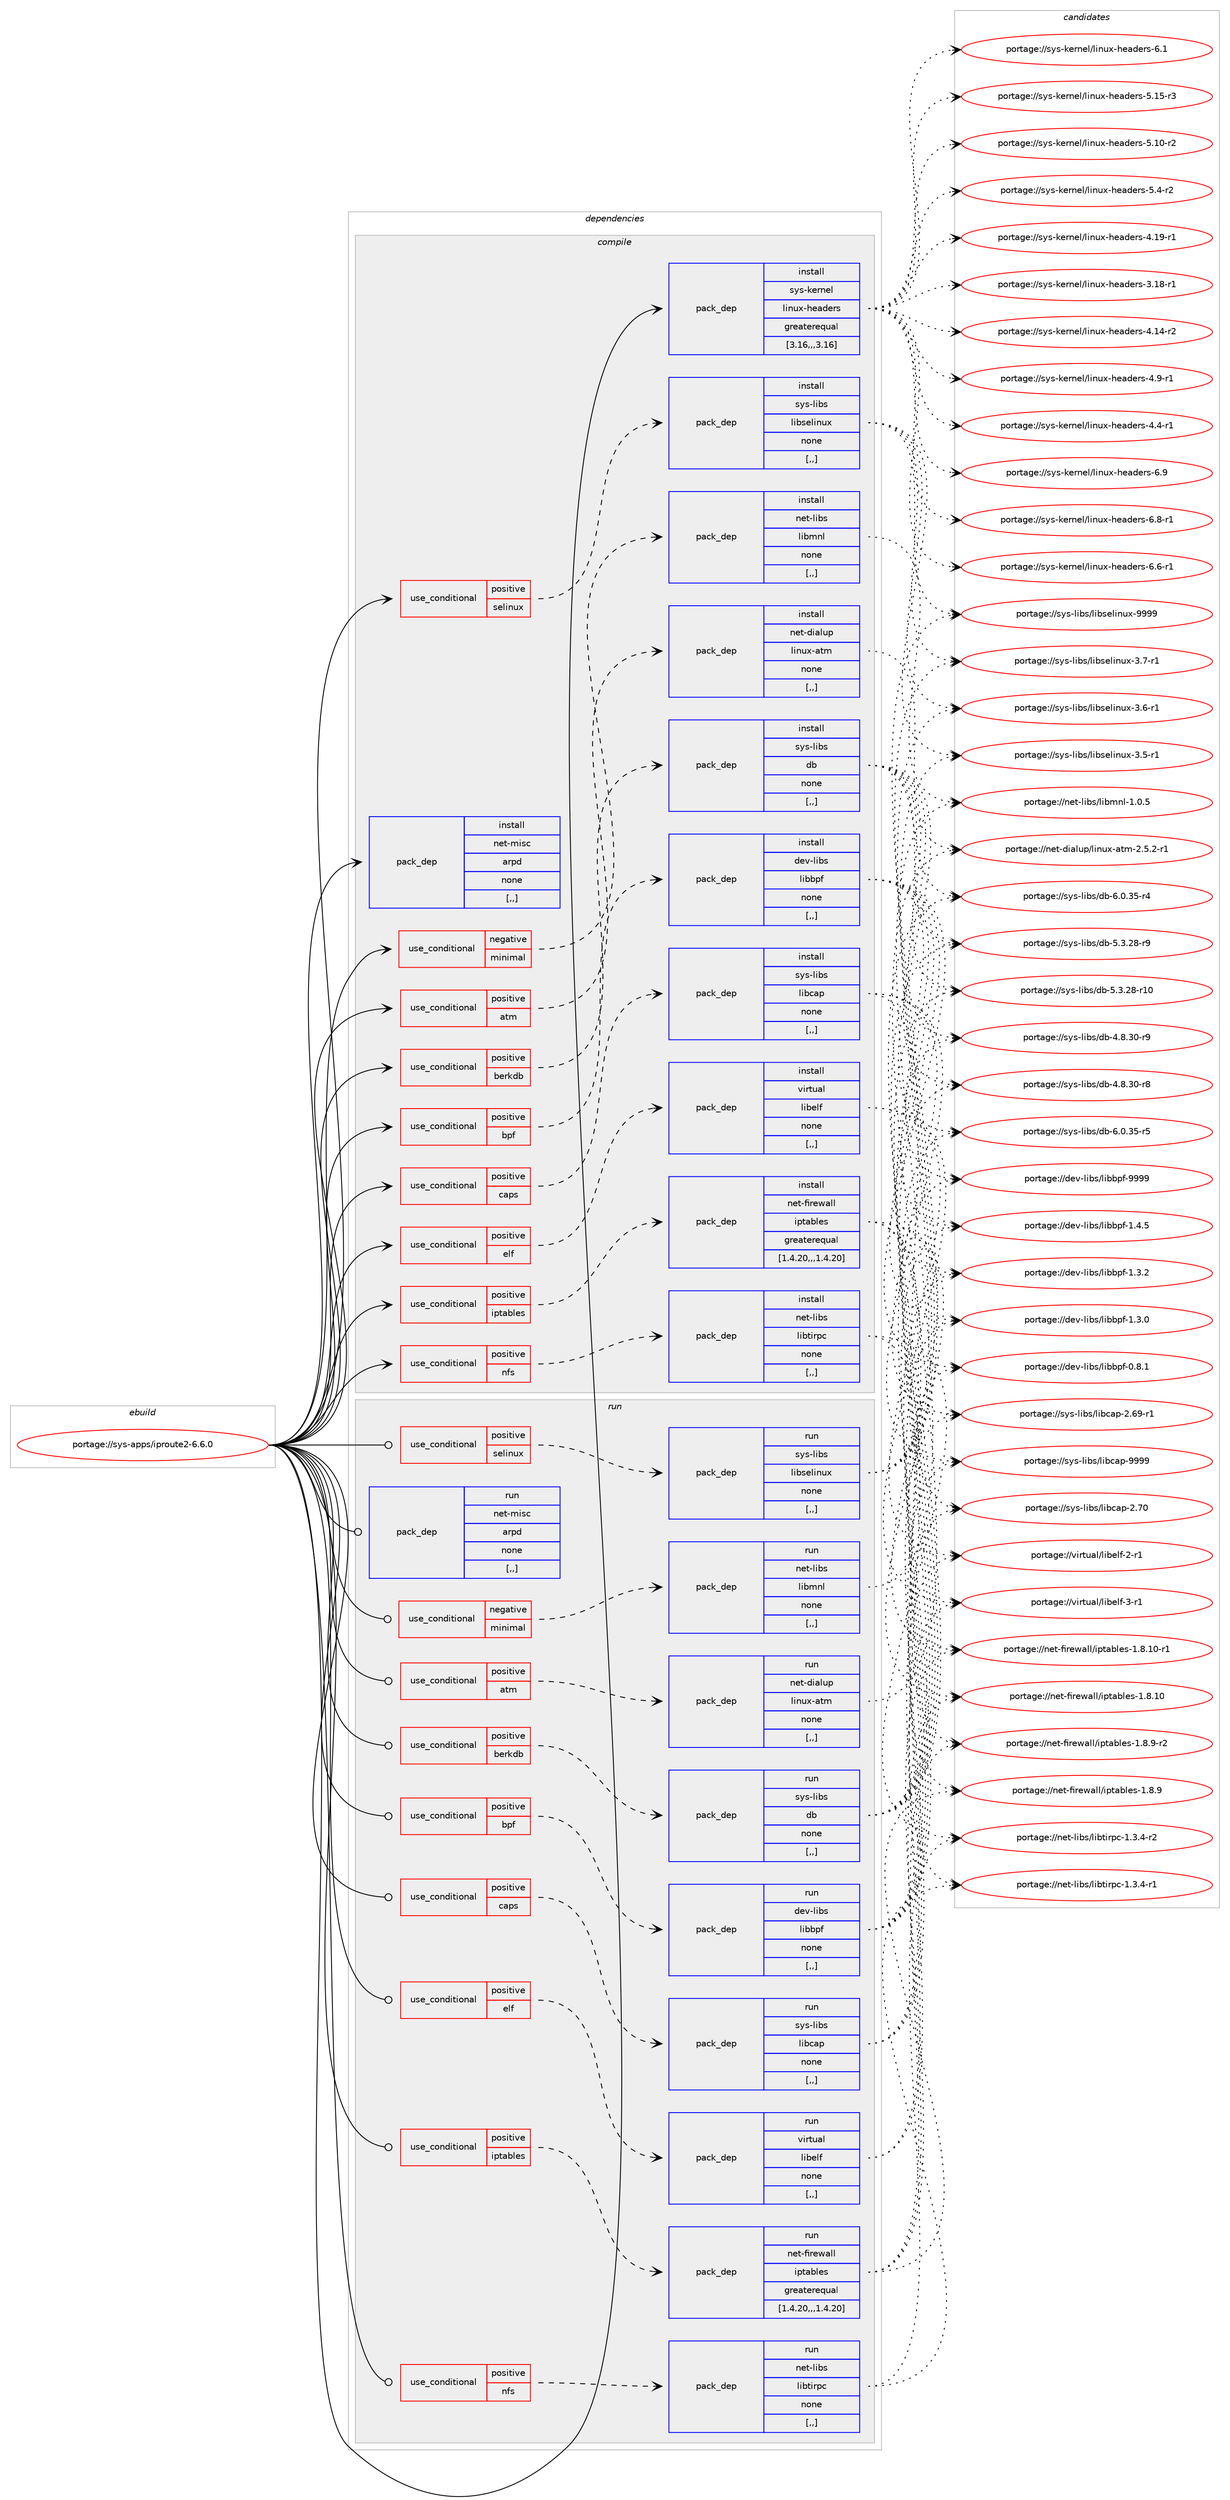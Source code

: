 digraph prolog {

# *************
# Graph options
# *************

newrank=true;
concentrate=true;
compound=true;
graph [rankdir=LR,fontname=Helvetica,fontsize=10,ranksep=1.5];#, ranksep=2.5, nodesep=0.2];
edge  [arrowhead=vee];
node  [fontname=Helvetica,fontsize=10];

# **********
# The ebuild
# **********

subgraph cluster_leftcol {
color=gray;
label=<<i>ebuild</i>>;
id [label="portage://sys-apps/iproute2-6.6.0", color=red, width=4, href="../sys-apps/iproute2-6.6.0.svg"];
}

# ****************
# The dependencies
# ****************

subgraph cluster_midcol {
color=gray;
label=<<i>dependencies</i>>;
subgraph cluster_compile {
fillcolor="#eeeeee";
style=filled;
label=<<i>compile</i>>;
subgraph cond111346 {
dependency421191 [label=<<TABLE BORDER="0" CELLBORDER="1" CELLSPACING="0" CELLPADDING="4"><TR><TD ROWSPAN="3" CELLPADDING="10">use_conditional</TD></TR><TR><TD>negative</TD></TR><TR><TD>minimal</TD></TR></TABLE>>, shape=none, color=red];
subgraph pack306923 {
dependency421192 [label=<<TABLE BORDER="0" CELLBORDER="1" CELLSPACING="0" CELLPADDING="4" WIDTH="220"><TR><TD ROWSPAN="6" CELLPADDING="30">pack_dep</TD></TR><TR><TD WIDTH="110">install</TD></TR><TR><TD>net-libs</TD></TR><TR><TD>libmnl</TD></TR><TR><TD>none</TD></TR><TR><TD>[,,]</TD></TR></TABLE>>, shape=none, color=blue];
}
dependency421191:e -> dependency421192:w [weight=20,style="dashed",arrowhead="vee"];
}
id:e -> dependency421191:w [weight=20,style="solid",arrowhead="vee"];
subgraph cond111347 {
dependency421193 [label=<<TABLE BORDER="0" CELLBORDER="1" CELLSPACING="0" CELLPADDING="4"><TR><TD ROWSPAN="3" CELLPADDING="10">use_conditional</TD></TR><TR><TD>positive</TD></TR><TR><TD>atm</TD></TR></TABLE>>, shape=none, color=red];
subgraph pack306924 {
dependency421194 [label=<<TABLE BORDER="0" CELLBORDER="1" CELLSPACING="0" CELLPADDING="4" WIDTH="220"><TR><TD ROWSPAN="6" CELLPADDING="30">pack_dep</TD></TR><TR><TD WIDTH="110">install</TD></TR><TR><TD>net-dialup</TD></TR><TR><TD>linux-atm</TD></TR><TR><TD>none</TD></TR><TR><TD>[,,]</TD></TR></TABLE>>, shape=none, color=blue];
}
dependency421193:e -> dependency421194:w [weight=20,style="dashed",arrowhead="vee"];
}
id:e -> dependency421193:w [weight=20,style="solid",arrowhead="vee"];
subgraph cond111348 {
dependency421195 [label=<<TABLE BORDER="0" CELLBORDER="1" CELLSPACING="0" CELLPADDING="4"><TR><TD ROWSPAN="3" CELLPADDING="10">use_conditional</TD></TR><TR><TD>positive</TD></TR><TR><TD>berkdb</TD></TR></TABLE>>, shape=none, color=red];
subgraph pack306925 {
dependency421196 [label=<<TABLE BORDER="0" CELLBORDER="1" CELLSPACING="0" CELLPADDING="4" WIDTH="220"><TR><TD ROWSPAN="6" CELLPADDING="30">pack_dep</TD></TR><TR><TD WIDTH="110">install</TD></TR><TR><TD>sys-libs</TD></TR><TR><TD>db</TD></TR><TR><TD>none</TD></TR><TR><TD>[,,]</TD></TR></TABLE>>, shape=none, color=blue];
}
dependency421195:e -> dependency421196:w [weight=20,style="dashed",arrowhead="vee"];
}
id:e -> dependency421195:w [weight=20,style="solid",arrowhead="vee"];
subgraph cond111349 {
dependency421197 [label=<<TABLE BORDER="0" CELLBORDER="1" CELLSPACING="0" CELLPADDING="4"><TR><TD ROWSPAN="3" CELLPADDING="10">use_conditional</TD></TR><TR><TD>positive</TD></TR><TR><TD>bpf</TD></TR></TABLE>>, shape=none, color=red];
subgraph pack306926 {
dependency421198 [label=<<TABLE BORDER="0" CELLBORDER="1" CELLSPACING="0" CELLPADDING="4" WIDTH="220"><TR><TD ROWSPAN="6" CELLPADDING="30">pack_dep</TD></TR><TR><TD WIDTH="110">install</TD></TR><TR><TD>dev-libs</TD></TR><TR><TD>libbpf</TD></TR><TR><TD>none</TD></TR><TR><TD>[,,]</TD></TR></TABLE>>, shape=none, color=blue];
}
dependency421197:e -> dependency421198:w [weight=20,style="dashed",arrowhead="vee"];
}
id:e -> dependency421197:w [weight=20,style="solid",arrowhead="vee"];
subgraph cond111350 {
dependency421199 [label=<<TABLE BORDER="0" CELLBORDER="1" CELLSPACING="0" CELLPADDING="4"><TR><TD ROWSPAN="3" CELLPADDING="10">use_conditional</TD></TR><TR><TD>positive</TD></TR><TR><TD>caps</TD></TR></TABLE>>, shape=none, color=red];
subgraph pack306927 {
dependency421200 [label=<<TABLE BORDER="0" CELLBORDER="1" CELLSPACING="0" CELLPADDING="4" WIDTH="220"><TR><TD ROWSPAN="6" CELLPADDING="30">pack_dep</TD></TR><TR><TD WIDTH="110">install</TD></TR><TR><TD>sys-libs</TD></TR><TR><TD>libcap</TD></TR><TR><TD>none</TD></TR><TR><TD>[,,]</TD></TR></TABLE>>, shape=none, color=blue];
}
dependency421199:e -> dependency421200:w [weight=20,style="dashed",arrowhead="vee"];
}
id:e -> dependency421199:w [weight=20,style="solid",arrowhead="vee"];
subgraph cond111351 {
dependency421201 [label=<<TABLE BORDER="0" CELLBORDER="1" CELLSPACING="0" CELLPADDING="4"><TR><TD ROWSPAN="3" CELLPADDING="10">use_conditional</TD></TR><TR><TD>positive</TD></TR><TR><TD>elf</TD></TR></TABLE>>, shape=none, color=red];
subgraph pack306928 {
dependency421202 [label=<<TABLE BORDER="0" CELLBORDER="1" CELLSPACING="0" CELLPADDING="4" WIDTH="220"><TR><TD ROWSPAN="6" CELLPADDING="30">pack_dep</TD></TR><TR><TD WIDTH="110">install</TD></TR><TR><TD>virtual</TD></TR><TR><TD>libelf</TD></TR><TR><TD>none</TD></TR><TR><TD>[,,]</TD></TR></TABLE>>, shape=none, color=blue];
}
dependency421201:e -> dependency421202:w [weight=20,style="dashed",arrowhead="vee"];
}
id:e -> dependency421201:w [weight=20,style="solid",arrowhead="vee"];
subgraph cond111352 {
dependency421203 [label=<<TABLE BORDER="0" CELLBORDER="1" CELLSPACING="0" CELLPADDING="4"><TR><TD ROWSPAN="3" CELLPADDING="10">use_conditional</TD></TR><TR><TD>positive</TD></TR><TR><TD>iptables</TD></TR></TABLE>>, shape=none, color=red];
subgraph pack306929 {
dependency421204 [label=<<TABLE BORDER="0" CELLBORDER="1" CELLSPACING="0" CELLPADDING="4" WIDTH="220"><TR><TD ROWSPAN="6" CELLPADDING="30">pack_dep</TD></TR><TR><TD WIDTH="110">install</TD></TR><TR><TD>net-firewall</TD></TR><TR><TD>iptables</TD></TR><TR><TD>greaterequal</TD></TR><TR><TD>[1.4.20,,,1.4.20]</TD></TR></TABLE>>, shape=none, color=blue];
}
dependency421203:e -> dependency421204:w [weight=20,style="dashed",arrowhead="vee"];
}
id:e -> dependency421203:w [weight=20,style="solid",arrowhead="vee"];
subgraph cond111353 {
dependency421205 [label=<<TABLE BORDER="0" CELLBORDER="1" CELLSPACING="0" CELLPADDING="4"><TR><TD ROWSPAN="3" CELLPADDING="10">use_conditional</TD></TR><TR><TD>positive</TD></TR><TR><TD>nfs</TD></TR></TABLE>>, shape=none, color=red];
subgraph pack306930 {
dependency421206 [label=<<TABLE BORDER="0" CELLBORDER="1" CELLSPACING="0" CELLPADDING="4" WIDTH="220"><TR><TD ROWSPAN="6" CELLPADDING="30">pack_dep</TD></TR><TR><TD WIDTH="110">install</TD></TR><TR><TD>net-libs</TD></TR><TR><TD>libtirpc</TD></TR><TR><TD>none</TD></TR><TR><TD>[,,]</TD></TR></TABLE>>, shape=none, color=blue];
}
dependency421205:e -> dependency421206:w [weight=20,style="dashed",arrowhead="vee"];
}
id:e -> dependency421205:w [weight=20,style="solid",arrowhead="vee"];
subgraph cond111354 {
dependency421207 [label=<<TABLE BORDER="0" CELLBORDER="1" CELLSPACING="0" CELLPADDING="4"><TR><TD ROWSPAN="3" CELLPADDING="10">use_conditional</TD></TR><TR><TD>positive</TD></TR><TR><TD>selinux</TD></TR></TABLE>>, shape=none, color=red];
subgraph pack306931 {
dependency421208 [label=<<TABLE BORDER="0" CELLBORDER="1" CELLSPACING="0" CELLPADDING="4" WIDTH="220"><TR><TD ROWSPAN="6" CELLPADDING="30">pack_dep</TD></TR><TR><TD WIDTH="110">install</TD></TR><TR><TD>sys-libs</TD></TR><TR><TD>libselinux</TD></TR><TR><TD>none</TD></TR><TR><TD>[,,]</TD></TR></TABLE>>, shape=none, color=blue];
}
dependency421207:e -> dependency421208:w [weight=20,style="dashed",arrowhead="vee"];
}
id:e -> dependency421207:w [weight=20,style="solid",arrowhead="vee"];
subgraph pack306932 {
dependency421209 [label=<<TABLE BORDER="0" CELLBORDER="1" CELLSPACING="0" CELLPADDING="4" WIDTH="220"><TR><TD ROWSPAN="6" CELLPADDING="30">pack_dep</TD></TR><TR><TD WIDTH="110">install</TD></TR><TR><TD>sys-kernel</TD></TR><TR><TD>linux-headers</TD></TR><TR><TD>greaterequal</TD></TR><TR><TD>[3.16,,,3.16]</TD></TR></TABLE>>, shape=none, color=blue];
}
id:e -> dependency421209:w [weight=20,style="solid",arrowhead="vee"];
subgraph pack306933 {
dependency421210 [label=<<TABLE BORDER="0" CELLBORDER="1" CELLSPACING="0" CELLPADDING="4" WIDTH="220"><TR><TD ROWSPAN="6" CELLPADDING="30">pack_dep</TD></TR><TR><TD WIDTH="110">install</TD></TR><TR><TD>net-misc</TD></TR><TR><TD>arpd</TD></TR><TR><TD>none</TD></TR><TR><TD>[,,]</TD></TR></TABLE>>, shape=none, color=blue];
}
id:e -> dependency421210:w [weight=20,style="solid",arrowhead="vee"];
}
subgraph cluster_compileandrun {
fillcolor="#eeeeee";
style=filled;
label=<<i>compile and run</i>>;
}
subgraph cluster_run {
fillcolor="#eeeeee";
style=filled;
label=<<i>run</i>>;
subgraph cond111355 {
dependency421211 [label=<<TABLE BORDER="0" CELLBORDER="1" CELLSPACING="0" CELLPADDING="4"><TR><TD ROWSPAN="3" CELLPADDING="10">use_conditional</TD></TR><TR><TD>negative</TD></TR><TR><TD>minimal</TD></TR></TABLE>>, shape=none, color=red];
subgraph pack306934 {
dependency421212 [label=<<TABLE BORDER="0" CELLBORDER="1" CELLSPACING="0" CELLPADDING="4" WIDTH="220"><TR><TD ROWSPAN="6" CELLPADDING="30">pack_dep</TD></TR><TR><TD WIDTH="110">run</TD></TR><TR><TD>net-libs</TD></TR><TR><TD>libmnl</TD></TR><TR><TD>none</TD></TR><TR><TD>[,,]</TD></TR></TABLE>>, shape=none, color=blue];
}
dependency421211:e -> dependency421212:w [weight=20,style="dashed",arrowhead="vee"];
}
id:e -> dependency421211:w [weight=20,style="solid",arrowhead="odot"];
subgraph cond111356 {
dependency421213 [label=<<TABLE BORDER="0" CELLBORDER="1" CELLSPACING="0" CELLPADDING="4"><TR><TD ROWSPAN="3" CELLPADDING="10">use_conditional</TD></TR><TR><TD>positive</TD></TR><TR><TD>atm</TD></TR></TABLE>>, shape=none, color=red];
subgraph pack306935 {
dependency421214 [label=<<TABLE BORDER="0" CELLBORDER="1" CELLSPACING="0" CELLPADDING="4" WIDTH="220"><TR><TD ROWSPAN="6" CELLPADDING="30">pack_dep</TD></TR><TR><TD WIDTH="110">run</TD></TR><TR><TD>net-dialup</TD></TR><TR><TD>linux-atm</TD></TR><TR><TD>none</TD></TR><TR><TD>[,,]</TD></TR></TABLE>>, shape=none, color=blue];
}
dependency421213:e -> dependency421214:w [weight=20,style="dashed",arrowhead="vee"];
}
id:e -> dependency421213:w [weight=20,style="solid",arrowhead="odot"];
subgraph cond111357 {
dependency421215 [label=<<TABLE BORDER="0" CELLBORDER="1" CELLSPACING="0" CELLPADDING="4"><TR><TD ROWSPAN="3" CELLPADDING="10">use_conditional</TD></TR><TR><TD>positive</TD></TR><TR><TD>berkdb</TD></TR></TABLE>>, shape=none, color=red];
subgraph pack306936 {
dependency421216 [label=<<TABLE BORDER="0" CELLBORDER="1" CELLSPACING="0" CELLPADDING="4" WIDTH="220"><TR><TD ROWSPAN="6" CELLPADDING="30">pack_dep</TD></TR><TR><TD WIDTH="110">run</TD></TR><TR><TD>sys-libs</TD></TR><TR><TD>db</TD></TR><TR><TD>none</TD></TR><TR><TD>[,,]</TD></TR></TABLE>>, shape=none, color=blue];
}
dependency421215:e -> dependency421216:w [weight=20,style="dashed",arrowhead="vee"];
}
id:e -> dependency421215:w [weight=20,style="solid",arrowhead="odot"];
subgraph cond111358 {
dependency421217 [label=<<TABLE BORDER="0" CELLBORDER="1" CELLSPACING="0" CELLPADDING="4"><TR><TD ROWSPAN="3" CELLPADDING="10">use_conditional</TD></TR><TR><TD>positive</TD></TR><TR><TD>bpf</TD></TR></TABLE>>, shape=none, color=red];
subgraph pack306937 {
dependency421218 [label=<<TABLE BORDER="0" CELLBORDER="1" CELLSPACING="0" CELLPADDING="4" WIDTH="220"><TR><TD ROWSPAN="6" CELLPADDING="30">pack_dep</TD></TR><TR><TD WIDTH="110">run</TD></TR><TR><TD>dev-libs</TD></TR><TR><TD>libbpf</TD></TR><TR><TD>none</TD></TR><TR><TD>[,,]</TD></TR></TABLE>>, shape=none, color=blue];
}
dependency421217:e -> dependency421218:w [weight=20,style="dashed",arrowhead="vee"];
}
id:e -> dependency421217:w [weight=20,style="solid",arrowhead="odot"];
subgraph cond111359 {
dependency421219 [label=<<TABLE BORDER="0" CELLBORDER="1" CELLSPACING="0" CELLPADDING="4"><TR><TD ROWSPAN="3" CELLPADDING="10">use_conditional</TD></TR><TR><TD>positive</TD></TR><TR><TD>caps</TD></TR></TABLE>>, shape=none, color=red];
subgraph pack306938 {
dependency421220 [label=<<TABLE BORDER="0" CELLBORDER="1" CELLSPACING="0" CELLPADDING="4" WIDTH="220"><TR><TD ROWSPAN="6" CELLPADDING="30">pack_dep</TD></TR><TR><TD WIDTH="110">run</TD></TR><TR><TD>sys-libs</TD></TR><TR><TD>libcap</TD></TR><TR><TD>none</TD></TR><TR><TD>[,,]</TD></TR></TABLE>>, shape=none, color=blue];
}
dependency421219:e -> dependency421220:w [weight=20,style="dashed",arrowhead="vee"];
}
id:e -> dependency421219:w [weight=20,style="solid",arrowhead="odot"];
subgraph cond111360 {
dependency421221 [label=<<TABLE BORDER="0" CELLBORDER="1" CELLSPACING="0" CELLPADDING="4"><TR><TD ROWSPAN="3" CELLPADDING="10">use_conditional</TD></TR><TR><TD>positive</TD></TR><TR><TD>elf</TD></TR></TABLE>>, shape=none, color=red];
subgraph pack306939 {
dependency421222 [label=<<TABLE BORDER="0" CELLBORDER="1" CELLSPACING="0" CELLPADDING="4" WIDTH="220"><TR><TD ROWSPAN="6" CELLPADDING="30">pack_dep</TD></TR><TR><TD WIDTH="110">run</TD></TR><TR><TD>virtual</TD></TR><TR><TD>libelf</TD></TR><TR><TD>none</TD></TR><TR><TD>[,,]</TD></TR></TABLE>>, shape=none, color=blue];
}
dependency421221:e -> dependency421222:w [weight=20,style="dashed",arrowhead="vee"];
}
id:e -> dependency421221:w [weight=20,style="solid",arrowhead="odot"];
subgraph cond111361 {
dependency421223 [label=<<TABLE BORDER="0" CELLBORDER="1" CELLSPACING="0" CELLPADDING="4"><TR><TD ROWSPAN="3" CELLPADDING="10">use_conditional</TD></TR><TR><TD>positive</TD></TR><TR><TD>iptables</TD></TR></TABLE>>, shape=none, color=red];
subgraph pack306940 {
dependency421224 [label=<<TABLE BORDER="0" CELLBORDER="1" CELLSPACING="0" CELLPADDING="4" WIDTH="220"><TR><TD ROWSPAN="6" CELLPADDING="30">pack_dep</TD></TR><TR><TD WIDTH="110">run</TD></TR><TR><TD>net-firewall</TD></TR><TR><TD>iptables</TD></TR><TR><TD>greaterequal</TD></TR><TR><TD>[1.4.20,,,1.4.20]</TD></TR></TABLE>>, shape=none, color=blue];
}
dependency421223:e -> dependency421224:w [weight=20,style="dashed",arrowhead="vee"];
}
id:e -> dependency421223:w [weight=20,style="solid",arrowhead="odot"];
subgraph cond111362 {
dependency421225 [label=<<TABLE BORDER="0" CELLBORDER="1" CELLSPACING="0" CELLPADDING="4"><TR><TD ROWSPAN="3" CELLPADDING="10">use_conditional</TD></TR><TR><TD>positive</TD></TR><TR><TD>nfs</TD></TR></TABLE>>, shape=none, color=red];
subgraph pack306941 {
dependency421226 [label=<<TABLE BORDER="0" CELLBORDER="1" CELLSPACING="0" CELLPADDING="4" WIDTH="220"><TR><TD ROWSPAN="6" CELLPADDING="30">pack_dep</TD></TR><TR><TD WIDTH="110">run</TD></TR><TR><TD>net-libs</TD></TR><TR><TD>libtirpc</TD></TR><TR><TD>none</TD></TR><TR><TD>[,,]</TD></TR></TABLE>>, shape=none, color=blue];
}
dependency421225:e -> dependency421226:w [weight=20,style="dashed",arrowhead="vee"];
}
id:e -> dependency421225:w [weight=20,style="solid",arrowhead="odot"];
subgraph cond111363 {
dependency421227 [label=<<TABLE BORDER="0" CELLBORDER="1" CELLSPACING="0" CELLPADDING="4"><TR><TD ROWSPAN="3" CELLPADDING="10">use_conditional</TD></TR><TR><TD>positive</TD></TR><TR><TD>selinux</TD></TR></TABLE>>, shape=none, color=red];
subgraph pack306942 {
dependency421228 [label=<<TABLE BORDER="0" CELLBORDER="1" CELLSPACING="0" CELLPADDING="4" WIDTH="220"><TR><TD ROWSPAN="6" CELLPADDING="30">pack_dep</TD></TR><TR><TD WIDTH="110">run</TD></TR><TR><TD>sys-libs</TD></TR><TR><TD>libselinux</TD></TR><TR><TD>none</TD></TR><TR><TD>[,,]</TD></TR></TABLE>>, shape=none, color=blue];
}
dependency421227:e -> dependency421228:w [weight=20,style="dashed",arrowhead="vee"];
}
id:e -> dependency421227:w [weight=20,style="solid",arrowhead="odot"];
subgraph pack306943 {
dependency421229 [label=<<TABLE BORDER="0" CELLBORDER="1" CELLSPACING="0" CELLPADDING="4" WIDTH="220"><TR><TD ROWSPAN="6" CELLPADDING="30">pack_dep</TD></TR><TR><TD WIDTH="110">run</TD></TR><TR><TD>net-misc</TD></TR><TR><TD>arpd</TD></TR><TR><TD>none</TD></TR><TR><TD>[,,]</TD></TR></TABLE>>, shape=none, color=blue];
}
id:e -> dependency421229:w [weight=20,style="solid",arrowhead="odot"];
}
}

# **************
# The candidates
# **************

subgraph cluster_choices {
rank=same;
color=gray;
label=<<i>candidates</i>>;

subgraph choice306923 {
color=black;
nodesep=1;
choice11010111645108105981154710810598109110108454946484653 [label="portage://net-libs/libmnl-1.0.5", color=red, width=4,href="../net-libs/libmnl-1.0.5.svg"];
dependency421192:e -> choice11010111645108105981154710810598109110108454946484653:w [style=dotted,weight="100"];
}
subgraph choice306924 {
color=black;
nodesep=1;
choice11010111645100105971081171124710810511011712045971161094550465346504511449 [label="portage://net-dialup/linux-atm-2.5.2-r1", color=red, width=4,href="../net-dialup/linux-atm-2.5.2-r1.svg"];
dependency421194:e -> choice11010111645100105971081171124710810511011712045971161094550465346504511449:w [style=dotted,weight="100"];
}
subgraph choice306925 {
color=black;
nodesep=1;
choice11512111545108105981154710098455446484651534511453 [label="portage://sys-libs/db-6.0.35-r5", color=red, width=4,href="../sys-libs/db-6.0.35-r5.svg"];
choice11512111545108105981154710098455446484651534511452 [label="portage://sys-libs/db-6.0.35-r4", color=red, width=4,href="../sys-libs/db-6.0.35-r4.svg"];
choice11512111545108105981154710098455346514650564511457 [label="portage://sys-libs/db-5.3.28-r9", color=red, width=4,href="../sys-libs/db-5.3.28-r9.svg"];
choice1151211154510810598115471009845534651465056451144948 [label="portage://sys-libs/db-5.3.28-r10", color=red, width=4,href="../sys-libs/db-5.3.28-r10.svg"];
choice11512111545108105981154710098455246564651484511457 [label="portage://sys-libs/db-4.8.30-r9", color=red, width=4,href="../sys-libs/db-4.8.30-r9.svg"];
choice11512111545108105981154710098455246564651484511456 [label="portage://sys-libs/db-4.8.30-r8", color=red, width=4,href="../sys-libs/db-4.8.30-r8.svg"];
dependency421196:e -> choice11512111545108105981154710098455446484651534511453:w [style=dotted,weight="100"];
dependency421196:e -> choice11512111545108105981154710098455446484651534511452:w [style=dotted,weight="100"];
dependency421196:e -> choice11512111545108105981154710098455346514650564511457:w [style=dotted,weight="100"];
dependency421196:e -> choice1151211154510810598115471009845534651465056451144948:w [style=dotted,weight="100"];
dependency421196:e -> choice11512111545108105981154710098455246564651484511457:w [style=dotted,weight="100"];
dependency421196:e -> choice11512111545108105981154710098455246564651484511456:w [style=dotted,weight="100"];
}
subgraph choice306926 {
color=black;
nodesep=1;
choice10010111845108105981154710810598981121024557575757 [label="portage://dev-libs/libbpf-9999", color=red, width=4,href="../dev-libs/libbpf-9999.svg"];
choice1001011184510810598115471081059898112102454946524653 [label="portage://dev-libs/libbpf-1.4.5", color=red, width=4,href="../dev-libs/libbpf-1.4.5.svg"];
choice1001011184510810598115471081059898112102454946514650 [label="portage://dev-libs/libbpf-1.3.2", color=red, width=4,href="../dev-libs/libbpf-1.3.2.svg"];
choice1001011184510810598115471081059898112102454946514648 [label="portage://dev-libs/libbpf-1.3.0", color=red, width=4,href="../dev-libs/libbpf-1.3.0.svg"];
choice1001011184510810598115471081059898112102454846564649 [label="portage://dev-libs/libbpf-0.8.1", color=red, width=4,href="../dev-libs/libbpf-0.8.1.svg"];
dependency421198:e -> choice10010111845108105981154710810598981121024557575757:w [style=dotted,weight="100"];
dependency421198:e -> choice1001011184510810598115471081059898112102454946524653:w [style=dotted,weight="100"];
dependency421198:e -> choice1001011184510810598115471081059898112102454946514650:w [style=dotted,weight="100"];
dependency421198:e -> choice1001011184510810598115471081059898112102454946514648:w [style=dotted,weight="100"];
dependency421198:e -> choice1001011184510810598115471081059898112102454846564649:w [style=dotted,weight="100"];
}
subgraph choice306927 {
color=black;
nodesep=1;
choice1151211154510810598115471081059899971124557575757 [label="portage://sys-libs/libcap-9999", color=red, width=4,href="../sys-libs/libcap-9999.svg"];
choice1151211154510810598115471081059899971124550465548 [label="portage://sys-libs/libcap-2.70", color=red, width=4,href="../sys-libs/libcap-2.70.svg"];
choice11512111545108105981154710810598999711245504654574511449 [label="portage://sys-libs/libcap-2.69-r1", color=red, width=4,href="../sys-libs/libcap-2.69-r1.svg"];
dependency421200:e -> choice1151211154510810598115471081059899971124557575757:w [style=dotted,weight="100"];
dependency421200:e -> choice1151211154510810598115471081059899971124550465548:w [style=dotted,weight="100"];
dependency421200:e -> choice11512111545108105981154710810598999711245504654574511449:w [style=dotted,weight="100"];
}
subgraph choice306928 {
color=black;
nodesep=1;
choice11810511411611797108471081059810110810245514511449 [label="portage://virtual/libelf-3-r1", color=red, width=4,href="../virtual/libelf-3-r1.svg"];
choice11810511411611797108471081059810110810245504511449 [label="portage://virtual/libelf-2-r1", color=red, width=4,href="../virtual/libelf-2-r1.svg"];
dependency421202:e -> choice11810511411611797108471081059810110810245514511449:w [style=dotted,weight="100"];
dependency421202:e -> choice11810511411611797108471081059810110810245504511449:w [style=dotted,weight="100"];
}
subgraph choice306929 {
color=black;
nodesep=1;
choice1101011164510210511410111997108108471051121169798108101115454946564649484511449 [label="portage://net-firewall/iptables-1.8.10-r1", color=red, width=4,href="../net-firewall/iptables-1.8.10-r1.svg"];
choice110101116451021051141011199710810847105112116979810810111545494656464948 [label="portage://net-firewall/iptables-1.8.10", color=red, width=4,href="../net-firewall/iptables-1.8.10.svg"];
choice11010111645102105114101119971081084710511211697981081011154549465646574511450 [label="portage://net-firewall/iptables-1.8.9-r2", color=red, width=4,href="../net-firewall/iptables-1.8.9-r2.svg"];
choice1101011164510210511410111997108108471051121169798108101115454946564657 [label="portage://net-firewall/iptables-1.8.9", color=red, width=4,href="../net-firewall/iptables-1.8.9.svg"];
dependency421204:e -> choice1101011164510210511410111997108108471051121169798108101115454946564649484511449:w [style=dotted,weight="100"];
dependency421204:e -> choice110101116451021051141011199710810847105112116979810810111545494656464948:w [style=dotted,weight="100"];
dependency421204:e -> choice11010111645102105114101119971081084710511211697981081011154549465646574511450:w [style=dotted,weight="100"];
dependency421204:e -> choice1101011164510210511410111997108108471051121169798108101115454946564657:w [style=dotted,weight="100"];
}
subgraph choice306930 {
color=black;
nodesep=1;
choice11010111645108105981154710810598116105114112994549465146524511450 [label="portage://net-libs/libtirpc-1.3.4-r2", color=red, width=4,href="../net-libs/libtirpc-1.3.4-r2.svg"];
choice11010111645108105981154710810598116105114112994549465146524511449 [label="portage://net-libs/libtirpc-1.3.4-r1", color=red, width=4,href="../net-libs/libtirpc-1.3.4-r1.svg"];
dependency421206:e -> choice11010111645108105981154710810598116105114112994549465146524511450:w [style=dotted,weight="100"];
dependency421206:e -> choice11010111645108105981154710810598116105114112994549465146524511449:w [style=dotted,weight="100"];
}
subgraph choice306931 {
color=black;
nodesep=1;
choice115121115451081059811547108105981151011081051101171204557575757 [label="portage://sys-libs/libselinux-9999", color=red, width=4,href="../sys-libs/libselinux-9999.svg"];
choice11512111545108105981154710810598115101108105110117120455146554511449 [label="portage://sys-libs/libselinux-3.7-r1", color=red, width=4,href="../sys-libs/libselinux-3.7-r1.svg"];
choice11512111545108105981154710810598115101108105110117120455146544511449 [label="portage://sys-libs/libselinux-3.6-r1", color=red, width=4,href="../sys-libs/libselinux-3.6-r1.svg"];
choice11512111545108105981154710810598115101108105110117120455146534511449 [label="portage://sys-libs/libselinux-3.5-r1", color=red, width=4,href="../sys-libs/libselinux-3.5-r1.svg"];
dependency421208:e -> choice115121115451081059811547108105981151011081051101171204557575757:w [style=dotted,weight="100"];
dependency421208:e -> choice11512111545108105981154710810598115101108105110117120455146554511449:w [style=dotted,weight="100"];
dependency421208:e -> choice11512111545108105981154710810598115101108105110117120455146544511449:w [style=dotted,weight="100"];
dependency421208:e -> choice11512111545108105981154710810598115101108105110117120455146534511449:w [style=dotted,weight="100"];
}
subgraph choice306932 {
color=black;
nodesep=1;
choice1151211154510710111411010110847108105110117120451041019710010111411545544657 [label="portage://sys-kernel/linux-headers-6.9", color=red, width=4,href="../sys-kernel/linux-headers-6.9.svg"];
choice11512111545107101114110101108471081051101171204510410197100101114115455446564511449 [label="portage://sys-kernel/linux-headers-6.8-r1", color=red, width=4,href="../sys-kernel/linux-headers-6.8-r1.svg"];
choice11512111545107101114110101108471081051101171204510410197100101114115455446544511449 [label="portage://sys-kernel/linux-headers-6.6-r1", color=red, width=4,href="../sys-kernel/linux-headers-6.6-r1.svg"];
choice1151211154510710111411010110847108105110117120451041019710010111411545544649 [label="portage://sys-kernel/linux-headers-6.1", color=red, width=4,href="../sys-kernel/linux-headers-6.1.svg"];
choice1151211154510710111411010110847108105110117120451041019710010111411545534649534511451 [label="portage://sys-kernel/linux-headers-5.15-r3", color=red, width=4,href="../sys-kernel/linux-headers-5.15-r3.svg"];
choice1151211154510710111411010110847108105110117120451041019710010111411545534649484511450 [label="portage://sys-kernel/linux-headers-5.10-r2", color=red, width=4,href="../sys-kernel/linux-headers-5.10-r2.svg"];
choice11512111545107101114110101108471081051101171204510410197100101114115455346524511450 [label="portage://sys-kernel/linux-headers-5.4-r2", color=red, width=4,href="../sys-kernel/linux-headers-5.4-r2.svg"];
choice1151211154510710111411010110847108105110117120451041019710010111411545524649574511449 [label="portage://sys-kernel/linux-headers-4.19-r1", color=red, width=4,href="../sys-kernel/linux-headers-4.19-r1.svg"];
choice1151211154510710111411010110847108105110117120451041019710010111411545524649524511450 [label="portage://sys-kernel/linux-headers-4.14-r2", color=red, width=4,href="../sys-kernel/linux-headers-4.14-r2.svg"];
choice11512111545107101114110101108471081051101171204510410197100101114115455246574511449 [label="portage://sys-kernel/linux-headers-4.9-r1", color=red, width=4,href="../sys-kernel/linux-headers-4.9-r1.svg"];
choice11512111545107101114110101108471081051101171204510410197100101114115455246524511449 [label="portage://sys-kernel/linux-headers-4.4-r1", color=red, width=4,href="../sys-kernel/linux-headers-4.4-r1.svg"];
choice1151211154510710111411010110847108105110117120451041019710010111411545514649564511449 [label="portage://sys-kernel/linux-headers-3.18-r1", color=red, width=4,href="../sys-kernel/linux-headers-3.18-r1.svg"];
dependency421209:e -> choice1151211154510710111411010110847108105110117120451041019710010111411545544657:w [style=dotted,weight="100"];
dependency421209:e -> choice11512111545107101114110101108471081051101171204510410197100101114115455446564511449:w [style=dotted,weight="100"];
dependency421209:e -> choice11512111545107101114110101108471081051101171204510410197100101114115455446544511449:w [style=dotted,weight="100"];
dependency421209:e -> choice1151211154510710111411010110847108105110117120451041019710010111411545544649:w [style=dotted,weight="100"];
dependency421209:e -> choice1151211154510710111411010110847108105110117120451041019710010111411545534649534511451:w [style=dotted,weight="100"];
dependency421209:e -> choice1151211154510710111411010110847108105110117120451041019710010111411545534649484511450:w [style=dotted,weight="100"];
dependency421209:e -> choice11512111545107101114110101108471081051101171204510410197100101114115455346524511450:w [style=dotted,weight="100"];
dependency421209:e -> choice1151211154510710111411010110847108105110117120451041019710010111411545524649574511449:w [style=dotted,weight="100"];
dependency421209:e -> choice1151211154510710111411010110847108105110117120451041019710010111411545524649524511450:w [style=dotted,weight="100"];
dependency421209:e -> choice11512111545107101114110101108471081051101171204510410197100101114115455246574511449:w [style=dotted,weight="100"];
dependency421209:e -> choice11512111545107101114110101108471081051101171204510410197100101114115455246524511449:w [style=dotted,weight="100"];
dependency421209:e -> choice1151211154510710111411010110847108105110117120451041019710010111411545514649564511449:w [style=dotted,weight="100"];
}
subgraph choice306933 {
color=black;
nodesep=1;
}
subgraph choice306934 {
color=black;
nodesep=1;
choice11010111645108105981154710810598109110108454946484653 [label="portage://net-libs/libmnl-1.0.5", color=red, width=4,href="../net-libs/libmnl-1.0.5.svg"];
dependency421212:e -> choice11010111645108105981154710810598109110108454946484653:w [style=dotted,weight="100"];
}
subgraph choice306935 {
color=black;
nodesep=1;
choice11010111645100105971081171124710810511011712045971161094550465346504511449 [label="portage://net-dialup/linux-atm-2.5.2-r1", color=red, width=4,href="../net-dialup/linux-atm-2.5.2-r1.svg"];
dependency421214:e -> choice11010111645100105971081171124710810511011712045971161094550465346504511449:w [style=dotted,weight="100"];
}
subgraph choice306936 {
color=black;
nodesep=1;
choice11512111545108105981154710098455446484651534511453 [label="portage://sys-libs/db-6.0.35-r5", color=red, width=4,href="../sys-libs/db-6.0.35-r5.svg"];
choice11512111545108105981154710098455446484651534511452 [label="portage://sys-libs/db-6.0.35-r4", color=red, width=4,href="../sys-libs/db-6.0.35-r4.svg"];
choice11512111545108105981154710098455346514650564511457 [label="portage://sys-libs/db-5.3.28-r9", color=red, width=4,href="../sys-libs/db-5.3.28-r9.svg"];
choice1151211154510810598115471009845534651465056451144948 [label="portage://sys-libs/db-5.3.28-r10", color=red, width=4,href="../sys-libs/db-5.3.28-r10.svg"];
choice11512111545108105981154710098455246564651484511457 [label="portage://sys-libs/db-4.8.30-r9", color=red, width=4,href="../sys-libs/db-4.8.30-r9.svg"];
choice11512111545108105981154710098455246564651484511456 [label="portage://sys-libs/db-4.8.30-r8", color=red, width=4,href="../sys-libs/db-4.8.30-r8.svg"];
dependency421216:e -> choice11512111545108105981154710098455446484651534511453:w [style=dotted,weight="100"];
dependency421216:e -> choice11512111545108105981154710098455446484651534511452:w [style=dotted,weight="100"];
dependency421216:e -> choice11512111545108105981154710098455346514650564511457:w [style=dotted,weight="100"];
dependency421216:e -> choice1151211154510810598115471009845534651465056451144948:w [style=dotted,weight="100"];
dependency421216:e -> choice11512111545108105981154710098455246564651484511457:w [style=dotted,weight="100"];
dependency421216:e -> choice11512111545108105981154710098455246564651484511456:w [style=dotted,weight="100"];
}
subgraph choice306937 {
color=black;
nodesep=1;
choice10010111845108105981154710810598981121024557575757 [label="portage://dev-libs/libbpf-9999", color=red, width=4,href="../dev-libs/libbpf-9999.svg"];
choice1001011184510810598115471081059898112102454946524653 [label="portage://dev-libs/libbpf-1.4.5", color=red, width=4,href="../dev-libs/libbpf-1.4.5.svg"];
choice1001011184510810598115471081059898112102454946514650 [label="portage://dev-libs/libbpf-1.3.2", color=red, width=4,href="../dev-libs/libbpf-1.3.2.svg"];
choice1001011184510810598115471081059898112102454946514648 [label="portage://dev-libs/libbpf-1.3.0", color=red, width=4,href="../dev-libs/libbpf-1.3.0.svg"];
choice1001011184510810598115471081059898112102454846564649 [label="portage://dev-libs/libbpf-0.8.1", color=red, width=4,href="../dev-libs/libbpf-0.8.1.svg"];
dependency421218:e -> choice10010111845108105981154710810598981121024557575757:w [style=dotted,weight="100"];
dependency421218:e -> choice1001011184510810598115471081059898112102454946524653:w [style=dotted,weight="100"];
dependency421218:e -> choice1001011184510810598115471081059898112102454946514650:w [style=dotted,weight="100"];
dependency421218:e -> choice1001011184510810598115471081059898112102454946514648:w [style=dotted,weight="100"];
dependency421218:e -> choice1001011184510810598115471081059898112102454846564649:w [style=dotted,weight="100"];
}
subgraph choice306938 {
color=black;
nodesep=1;
choice1151211154510810598115471081059899971124557575757 [label="portage://sys-libs/libcap-9999", color=red, width=4,href="../sys-libs/libcap-9999.svg"];
choice1151211154510810598115471081059899971124550465548 [label="portage://sys-libs/libcap-2.70", color=red, width=4,href="../sys-libs/libcap-2.70.svg"];
choice11512111545108105981154710810598999711245504654574511449 [label="portage://sys-libs/libcap-2.69-r1", color=red, width=4,href="../sys-libs/libcap-2.69-r1.svg"];
dependency421220:e -> choice1151211154510810598115471081059899971124557575757:w [style=dotted,weight="100"];
dependency421220:e -> choice1151211154510810598115471081059899971124550465548:w [style=dotted,weight="100"];
dependency421220:e -> choice11512111545108105981154710810598999711245504654574511449:w [style=dotted,weight="100"];
}
subgraph choice306939 {
color=black;
nodesep=1;
choice11810511411611797108471081059810110810245514511449 [label="portage://virtual/libelf-3-r1", color=red, width=4,href="../virtual/libelf-3-r1.svg"];
choice11810511411611797108471081059810110810245504511449 [label="portage://virtual/libelf-2-r1", color=red, width=4,href="../virtual/libelf-2-r1.svg"];
dependency421222:e -> choice11810511411611797108471081059810110810245514511449:w [style=dotted,weight="100"];
dependency421222:e -> choice11810511411611797108471081059810110810245504511449:w [style=dotted,weight="100"];
}
subgraph choice306940 {
color=black;
nodesep=1;
choice1101011164510210511410111997108108471051121169798108101115454946564649484511449 [label="portage://net-firewall/iptables-1.8.10-r1", color=red, width=4,href="../net-firewall/iptables-1.8.10-r1.svg"];
choice110101116451021051141011199710810847105112116979810810111545494656464948 [label="portage://net-firewall/iptables-1.8.10", color=red, width=4,href="../net-firewall/iptables-1.8.10.svg"];
choice11010111645102105114101119971081084710511211697981081011154549465646574511450 [label="portage://net-firewall/iptables-1.8.9-r2", color=red, width=4,href="../net-firewall/iptables-1.8.9-r2.svg"];
choice1101011164510210511410111997108108471051121169798108101115454946564657 [label="portage://net-firewall/iptables-1.8.9", color=red, width=4,href="../net-firewall/iptables-1.8.9.svg"];
dependency421224:e -> choice1101011164510210511410111997108108471051121169798108101115454946564649484511449:w [style=dotted,weight="100"];
dependency421224:e -> choice110101116451021051141011199710810847105112116979810810111545494656464948:w [style=dotted,weight="100"];
dependency421224:e -> choice11010111645102105114101119971081084710511211697981081011154549465646574511450:w [style=dotted,weight="100"];
dependency421224:e -> choice1101011164510210511410111997108108471051121169798108101115454946564657:w [style=dotted,weight="100"];
}
subgraph choice306941 {
color=black;
nodesep=1;
choice11010111645108105981154710810598116105114112994549465146524511450 [label="portage://net-libs/libtirpc-1.3.4-r2", color=red, width=4,href="../net-libs/libtirpc-1.3.4-r2.svg"];
choice11010111645108105981154710810598116105114112994549465146524511449 [label="portage://net-libs/libtirpc-1.3.4-r1", color=red, width=4,href="../net-libs/libtirpc-1.3.4-r1.svg"];
dependency421226:e -> choice11010111645108105981154710810598116105114112994549465146524511450:w [style=dotted,weight="100"];
dependency421226:e -> choice11010111645108105981154710810598116105114112994549465146524511449:w [style=dotted,weight="100"];
}
subgraph choice306942 {
color=black;
nodesep=1;
choice115121115451081059811547108105981151011081051101171204557575757 [label="portage://sys-libs/libselinux-9999", color=red, width=4,href="../sys-libs/libselinux-9999.svg"];
choice11512111545108105981154710810598115101108105110117120455146554511449 [label="portage://sys-libs/libselinux-3.7-r1", color=red, width=4,href="../sys-libs/libselinux-3.7-r1.svg"];
choice11512111545108105981154710810598115101108105110117120455146544511449 [label="portage://sys-libs/libselinux-3.6-r1", color=red, width=4,href="../sys-libs/libselinux-3.6-r1.svg"];
choice11512111545108105981154710810598115101108105110117120455146534511449 [label="portage://sys-libs/libselinux-3.5-r1", color=red, width=4,href="../sys-libs/libselinux-3.5-r1.svg"];
dependency421228:e -> choice115121115451081059811547108105981151011081051101171204557575757:w [style=dotted,weight="100"];
dependency421228:e -> choice11512111545108105981154710810598115101108105110117120455146554511449:w [style=dotted,weight="100"];
dependency421228:e -> choice11512111545108105981154710810598115101108105110117120455146544511449:w [style=dotted,weight="100"];
dependency421228:e -> choice11512111545108105981154710810598115101108105110117120455146534511449:w [style=dotted,weight="100"];
}
subgraph choice306943 {
color=black;
nodesep=1;
}
}

}
